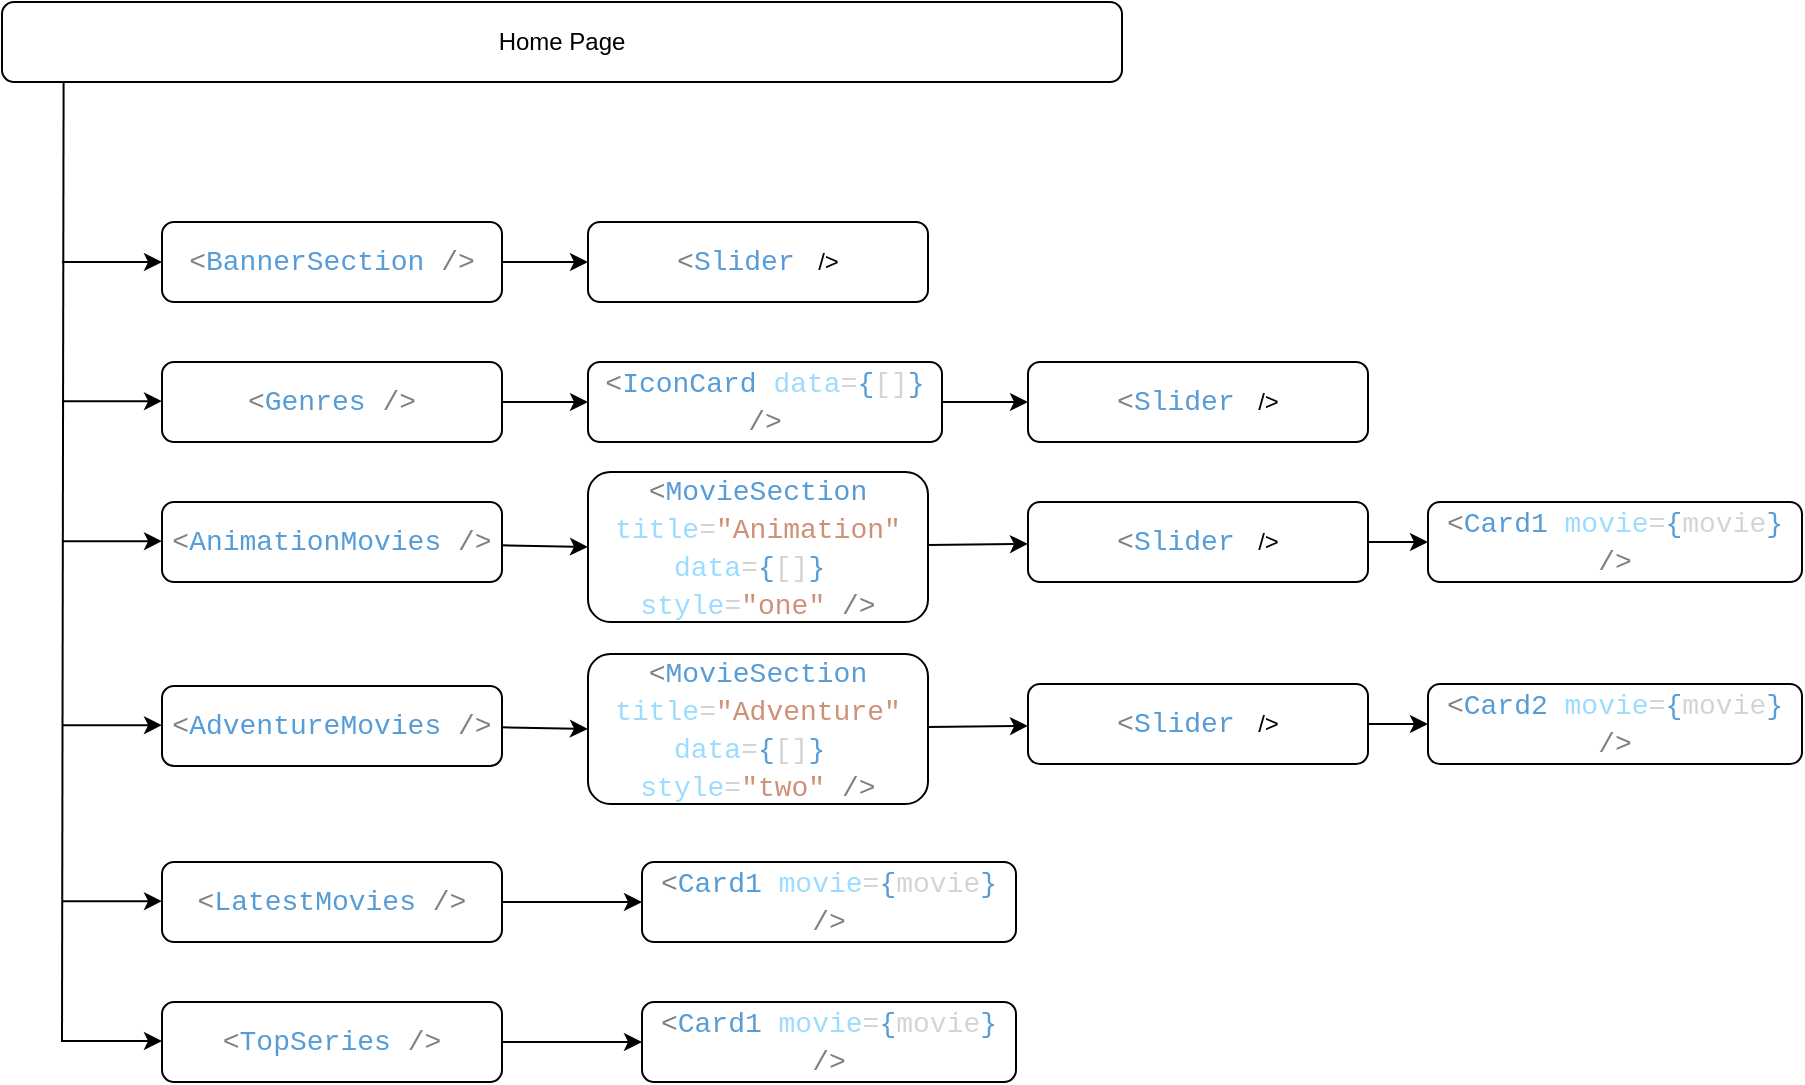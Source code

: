 <mxfile>
    <diagram id="RHcUNYKokcwNvuzIKlXN" name="Page-1">
        <mxGraphModel dx="1053" dy="811" grid="1" gridSize="10" guides="1" tooltips="1" connect="1" arrows="1" fold="1" page="1" pageScale="1" pageWidth="1100" pageHeight="850" math="0" shadow="0">
            <root>
                <mxCell id="0"/>
                <mxCell id="1" parent="0"/>
                <mxCell id="46" value="" style="group;labelBackgroundColor=none;" vertex="1" connectable="0" parent="1">
                    <mxGeometry x="160" y="130" width="900" height="540" as="geometry"/>
                </mxCell>
                <mxCell id="2" value="Home Page" style="rounded=1;whiteSpace=wrap;html=1;" vertex="1" parent="46">
                    <mxGeometry width="560" height="40" as="geometry"/>
                </mxCell>
                <mxCell id="3" value="&lt;div style=&quot;color: rgb(212, 212, 212); font-family: Consolas, &amp;quot;Courier New&amp;quot;, monospace; font-size: 14px; line-height: 19px;&quot;&gt;&lt;span style=&quot;color: #808080;&quot;&gt;&amp;lt;&lt;/span&gt;&lt;span style=&quot;color: #569cd6;&quot;&gt;BannerSection&lt;/span&gt; &lt;span style=&quot;color: #808080;&quot;&gt;/&amp;gt;&lt;/span&gt;&lt;/div&gt;" style="rounded=1;fillColor=default;strokeColor=default;fontColor=default;html=1;whiteSpace=wrap;labelBackgroundColor=none;" vertex="1" parent="46">
                    <mxGeometry x="80" y="110" width="170" height="40" as="geometry"/>
                </mxCell>
                <mxCell id="4" value="&lt;div style=&quot;color: rgb(212, 212, 212); font-family: Consolas, &amp;quot;Courier New&amp;quot;, monospace; font-size: 14px; line-height: 19px;&quot;&gt;&lt;span style=&quot;color: #808080;&quot;&gt;&amp;lt;&lt;/span&gt;&lt;span style=&quot;color: #569cd6;&quot;&gt;Genres&lt;/span&gt; &lt;span style=&quot;color: #808080;&quot;&gt;/&amp;gt;&lt;/span&gt;&lt;/div&gt;" style="rounded=1;whiteSpace=wrap;html=1;labelBackgroundColor=default;" vertex="1" parent="46">
                    <mxGeometry x="80" y="180" width="170" height="40" as="geometry"/>
                </mxCell>
                <mxCell id="5" value="&lt;div style=&quot;color: rgb(212, 212, 212); font-family: Consolas, &amp;quot;Courier New&amp;quot;, monospace; font-size: 14px; line-height: 19px;&quot;&gt;&lt;span style=&quot;color: #808080;&quot;&gt;&amp;lt;&lt;/span&gt;&lt;span style=&quot;color: #569cd6;&quot;&gt;AnimationMovies&lt;/span&gt; &lt;span style=&quot;color: #808080;&quot;&gt;/&amp;gt;&lt;/span&gt;&lt;/div&gt;" style="rounded=1;whiteSpace=wrap;html=1;labelBackgroundColor=none;" vertex="1" parent="46">
                    <mxGeometry x="80" y="250" width="170" height="40" as="geometry"/>
                </mxCell>
                <mxCell id="6" value="&lt;div style=&quot;color: rgb(212, 212, 212); font-family: Consolas, &amp;quot;Courier New&amp;quot;, monospace; font-size: 14px; line-height: 19px;&quot;&gt;&lt;span style=&quot;color: #808080;&quot;&gt;&amp;lt;&lt;/span&gt;&lt;span style=&quot;color: #569cd6;&quot;&gt;AdventureMovies&lt;/span&gt; &lt;span style=&quot;color: #808080;&quot;&gt;/&amp;gt;&lt;/span&gt;&lt;/div&gt;" style="rounded=1;whiteSpace=wrap;html=1;labelBackgroundColor=none;" vertex="1" parent="46">
                    <mxGeometry x="80" y="342" width="170" height="40" as="geometry"/>
                </mxCell>
                <mxCell id="7" value="&lt;div style=&quot;color: rgb(212, 212, 212); font-family: Consolas, &amp;quot;Courier New&amp;quot;, monospace; font-size: 14px; line-height: 19px;&quot;&gt;&lt;span style=&quot;color: #808080;&quot;&gt;&amp;lt;&lt;/span&gt;&lt;span style=&quot;color: #569cd6;&quot;&gt;LatestMovies&lt;/span&gt; &lt;span style=&quot;color: #808080;&quot;&gt;/&amp;gt;&lt;/span&gt;&lt;/div&gt;" style="rounded=1;whiteSpace=wrap;html=1;labelBackgroundColor=none;" vertex="1" parent="46">
                    <mxGeometry x="80" y="430" width="170" height="40" as="geometry"/>
                </mxCell>
                <mxCell id="14" value="" style="endArrow=none;html=1;entryX=0.055;entryY=1.006;entryDx=0;entryDy=0;entryPerimeter=0;" edge="1" parent="46" target="2">
                    <mxGeometry width="50" height="50" relative="1" as="geometry">
                        <mxPoint x="30" y="520" as="sourcePoint"/>
                        <mxPoint x="240" y="150" as="targetPoint"/>
                    </mxGeometry>
                </mxCell>
                <mxCell id="16" value="" style="endArrow=classic;html=1;" edge="1" parent="46" target="3">
                    <mxGeometry width="50" height="50" relative="1" as="geometry">
                        <mxPoint x="30" y="130" as="sourcePoint"/>
                        <mxPoint x="240" y="220" as="targetPoint"/>
                    </mxGeometry>
                </mxCell>
                <mxCell id="17" value="" style="endArrow=classic;html=1;" edge="1" parent="46">
                    <mxGeometry width="50" height="50" relative="1" as="geometry">
                        <mxPoint x="30" y="361.58" as="sourcePoint"/>
                        <mxPoint x="80" y="361.58" as="targetPoint"/>
                    </mxGeometry>
                </mxCell>
                <mxCell id="18" value="" style="endArrow=classic;html=1;" edge="1" parent="46">
                    <mxGeometry width="50" height="50" relative="1" as="geometry">
                        <mxPoint x="30" y="269.58" as="sourcePoint"/>
                        <mxPoint x="80" y="269.58" as="targetPoint"/>
                    </mxGeometry>
                </mxCell>
                <mxCell id="19" value="" style="endArrow=classic;html=1;" edge="1" parent="46">
                    <mxGeometry width="50" height="50" relative="1" as="geometry">
                        <mxPoint x="30" y="199.58" as="sourcePoint"/>
                        <mxPoint x="80" y="199.58" as="targetPoint"/>
                    </mxGeometry>
                </mxCell>
                <mxCell id="20" value="" style="endArrow=classic;html=1;" edge="1" parent="46">
                    <mxGeometry width="50" height="50" relative="1" as="geometry">
                        <mxPoint x="30" y="449.58" as="sourcePoint"/>
                        <mxPoint x="80" y="449.58" as="targetPoint"/>
                    </mxGeometry>
                </mxCell>
                <mxCell id="21" value="&lt;span style=&quot;font-family: Consolas, &amp;quot;Courier New&amp;quot;, monospace; font-size: 14px; color: rgb(128, 128, 128);&quot;&gt;&amp;lt;&lt;/span&gt;&lt;span style=&quot;font-family: Consolas, &amp;quot;Courier New&amp;quot;, monospace; font-size: 14px; color: rgb(86, 156, 214);&quot;&gt;Slider&amp;nbsp;&lt;/span&gt;&amp;nbsp;/&amp;gt;" style="rounded=1;fillColor=default;strokeColor=default;fontColor=default;html=1;whiteSpace=wrap;" vertex="1" parent="46">
                    <mxGeometry x="293" y="110" width="170" height="40" as="geometry"/>
                </mxCell>
                <mxCell id="22" style="edgeStyle=none;html=1;entryX=0;entryY=0.5;entryDx=0;entryDy=0;fontColor=default;" edge="1" parent="46" source="3" target="21">
                    <mxGeometry relative="1" as="geometry"/>
                </mxCell>
                <mxCell id="23" value="&lt;div style=&quot;color: rgb(212, 212, 212); font-family: Consolas, &amp;quot;Courier New&amp;quot;, monospace; font-size: 14px; line-height: 19px;&quot;&gt;&lt;span style=&quot;color: #808080;&quot;&gt;&amp;lt;&lt;/span&gt;&lt;span style=&quot;color: #569cd6;&quot;&gt;IconCard&lt;/span&gt; &lt;span style=&quot;color: #9cdcfe;&quot;&gt;data&lt;/span&gt;=&lt;span style=&quot;color: #569cd6;&quot;&gt;{&lt;/span&gt;[]&lt;span style=&quot;color: #569cd6;&quot;&gt;}&lt;/span&gt; &lt;span style=&quot;color: #808080;&quot;&gt;/&amp;gt;&lt;/span&gt;&lt;/div&gt;" style="rounded=1;whiteSpace=wrap;html=1;labelBackgroundColor=none;" vertex="1" parent="46">
                    <mxGeometry x="293" y="180" width="177" height="40" as="geometry"/>
                </mxCell>
                <mxCell id="24" style="edgeStyle=none;html=1;fontColor=default;" edge="1" parent="46" source="4" target="23">
                    <mxGeometry relative="1" as="geometry"/>
                </mxCell>
                <mxCell id="25" value="&lt;span style=&quot;font-family: Consolas, &amp;quot;Courier New&amp;quot;, monospace; font-size: 14px; color: rgb(128, 128, 128);&quot;&gt;&amp;lt;&lt;/span&gt;&lt;span style=&quot;font-family: Consolas, &amp;quot;Courier New&amp;quot;, monospace; font-size: 14px; color: rgb(86, 156, 214);&quot;&gt;Slider&amp;nbsp;&lt;/span&gt;&amp;nbsp;/&amp;gt;" style="rounded=1;fillColor=default;strokeColor=default;fontColor=default;html=1;whiteSpace=wrap;" vertex="1" parent="46">
                    <mxGeometry x="513" y="180" width="170" height="40" as="geometry"/>
                </mxCell>
                <mxCell id="26" style="edgeStyle=none;html=1;entryX=0;entryY=0.5;entryDx=0;entryDy=0;fontColor=default;" edge="1" parent="46" source="23" target="25">
                    <mxGeometry relative="1" as="geometry"/>
                </mxCell>
                <mxCell id="27" value="&lt;div style=&quot;font-family: Consolas, &amp;quot;Courier New&amp;quot;, monospace; font-size: 14px; line-height: 19px;&quot;&gt;&lt;div style=&quot;color: rgb(212, 212, 212);&quot;&gt;&lt;span style=&quot;color: #808080;&quot;&gt;&amp;lt;&lt;/span&gt;&lt;span style=&quot;color: #569cd6;&quot;&gt;MovieSection&lt;/span&gt;&lt;/div&gt;&lt;div style=&quot;color: rgb(212, 212, 212);&quot;&gt;&lt;span style=&quot;color: rgb(156, 220, 254);&quot;&gt;title&lt;/span&gt;=&lt;span style=&quot;color: rgb(206, 145, 120);&quot;&gt;&quot;Animation&quot;&lt;/span&gt;&lt;/div&gt;&lt;div style=&quot;color: rgb(212, 212, 212);&quot;&gt;&lt;span style=&quot;color: rgb(156, 220, 254);&quot;&gt;data&lt;/span&gt;&lt;font color=&quot;#d4d4d4&quot;&gt;=&lt;/font&gt;&lt;span style=&quot;color: rgb(86, 156, 214);&quot;&gt;{&lt;/span&gt;&lt;font color=&quot;#d4d4d4&quot;&gt;[]&lt;/font&gt;&lt;span style=&quot;color: rgb(86, 156, 214);&quot;&gt;}&amp;nbsp;&lt;/span&gt;&lt;/div&gt;&lt;div style=&quot;color: rgb(212, 212, 212);&quot;&gt;&lt;span style=&quot;color: rgb(156, 220, 254);&quot;&gt;style&lt;/span&gt;=&lt;span style=&quot;color: rgb(206, 145, 120);&quot;&gt;&quot;one&quot;&amp;nbsp;&lt;/span&gt;&lt;span style=&quot;color: rgb(128, 128, 128);&quot;&gt;/&amp;gt;&lt;/span&gt;&lt;/div&gt;&lt;/div&gt;" style="rounded=1;whiteSpace=wrap;html=1;labelBackgroundColor=none;" vertex="1" parent="46">
                    <mxGeometry x="293" y="235" width="170" height="75" as="geometry"/>
                </mxCell>
                <mxCell id="28" style="edgeStyle=none;html=1;entryX=0;entryY=0.5;entryDx=0;entryDy=0;fontColor=default;" edge="1" parent="46" source="5" target="27">
                    <mxGeometry relative="1" as="geometry"/>
                </mxCell>
                <mxCell id="29" value="&lt;span style=&quot;font-family: Consolas, &amp;quot;Courier New&amp;quot;, monospace; font-size: 14px; color: rgb(128, 128, 128);&quot;&gt;&amp;lt;&lt;/span&gt;&lt;span style=&quot;font-family: Consolas, &amp;quot;Courier New&amp;quot;, monospace; font-size: 14px; color: rgb(86, 156, 214);&quot;&gt;Slider&amp;nbsp;&lt;/span&gt;&amp;nbsp;/&amp;gt;" style="rounded=1;fillColor=default;strokeColor=default;fontColor=default;html=1;whiteSpace=wrap;" vertex="1" parent="46">
                    <mxGeometry x="513" y="250" width="170" height="40" as="geometry"/>
                </mxCell>
                <mxCell id="30" style="edgeStyle=none;html=1;fontColor=default;" edge="1" parent="46" source="27" target="29">
                    <mxGeometry relative="1" as="geometry"/>
                </mxCell>
                <mxCell id="31" value="&lt;div style=&quot;color: rgb(212, 212, 212); font-family: Consolas, &amp;quot;Courier New&amp;quot;, monospace; font-size: 14px; line-height: 19px;&quot;&gt;&lt;span style=&quot;color: #808080;&quot;&gt;&amp;lt;&lt;/span&gt;&lt;span style=&quot;color: #569cd6;&quot;&gt;Card1&lt;/span&gt; &lt;span style=&quot;color: #9cdcfe;&quot;&gt;movie&lt;/span&gt;=&lt;span style=&quot;color: #569cd6;&quot;&gt;{&lt;/span&gt;movie&lt;span style=&quot;color: #569cd6;&quot;&gt;}&lt;/span&gt; &lt;span style=&quot;color: #808080;&quot;&gt;/&amp;gt;&lt;/span&gt;&lt;/div&gt;" style="rounded=1;fillColor=default;strokeColor=default;fontColor=default;html=1;whiteSpace=wrap;labelBackgroundColor=none;" vertex="1" parent="46">
                    <mxGeometry x="713" y="250" width="187" height="40" as="geometry"/>
                </mxCell>
                <mxCell id="32" style="edgeStyle=none;html=1;entryX=0;entryY=0.5;entryDx=0;entryDy=0;fontColor=default;" edge="1" parent="46" source="29" target="31">
                    <mxGeometry relative="1" as="geometry"/>
                </mxCell>
                <mxCell id="33" value="&lt;div style=&quot;color: rgb(212, 212, 212); font-family: Consolas, &amp;quot;Courier New&amp;quot;, monospace; font-size: 14px; line-height: 19px;&quot;&gt;&lt;div style=&quot;line-height: 19px;&quot;&gt;&lt;span style=&quot;color: #808080;&quot;&gt;&amp;lt;&lt;/span&gt;&lt;span style=&quot;color: #569cd6;&quot;&gt;TopSeries&lt;/span&gt; &lt;span style=&quot;color: #808080;&quot;&gt;/&amp;gt;&lt;/span&gt;&lt;/div&gt;&lt;/div&gt;" style="rounded=1;whiteSpace=wrap;html=1;labelBackgroundColor=none;" vertex="1" parent="46">
                    <mxGeometry x="80" y="500" width="170" height="40" as="geometry"/>
                </mxCell>
                <mxCell id="34" value="" style="endArrow=classic;html=1;" edge="1" parent="46">
                    <mxGeometry width="50" height="50" relative="1" as="geometry">
                        <mxPoint x="30" y="519.5" as="sourcePoint"/>
                        <mxPoint x="80" y="519.5" as="targetPoint"/>
                    </mxGeometry>
                </mxCell>
                <mxCell id="36" value="&lt;div style=&quot;font-family: Consolas, &amp;quot;Courier New&amp;quot;, monospace; font-size: 14px; line-height: 19px;&quot;&gt;&lt;div style=&quot;color: rgb(212, 212, 212);&quot;&gt;&lt;span style=&quot;color: #808080;&quot;&gt;&amp;lt;&lt;/span&gt;&lt;span style=&quot;color: #569cd6;&quot;&gt;MovieSection&lt;/span&gt;&lt;/div&gt;&lt;div style=&quot;color: rgb(212, 212, 212);&quot;&gt;&lt;span style=&quot;color: rgb(156, 220, 254);&quot;&gt;title&lt;/span&gt;=&lt;span style=&quot;color: rgb(206, 145, 120);&quot;&gt;&quot;&lt;/span&gt;&lt;span style=&quot;color: rgb(206, 145, 120);&quot;&gt;Adventure&lt;/span&gt;&lt;span style=&quot;color: rgb(206, 145, 120);&quot;&gt;&quot;&lt;/span&gt;&lt;br&gt;&lt;/div&gt;&lt;div style=&quot;color: rgb(212, 212, 212);&quot;&gt;&lt;span style=&quot;color: rgb(156, 220, 254);&quot;&gt;data&lt;/span&gt;&lt;font color=&quot;#d4d4d4&quot;&gt;=&lt;/font&gt;&lt;span style=&quot;color: rgb(86, 156, 214);&quot;&gt;{&lt;/span&gt;&lt;font color=&quot;#d4d4d4&quot;&gt;[]&lt;/font&gt;&lt;span style=&quot;color: rgb(86, 156, 214);&quot;&gt;}&amp;nbsp;&lt;/span&gt;&lt;/div&gt;&lt;div style=&quot;color: rgb(212, 212, 212);&quot;&gt;&lt;span style=&quot;color: rgb(156, 220, 254);&quot;&gt;style&lt;/span&gt;=&lt;span style=&quot;color: rgb(206, 145, 120);&quot;&gt;&quot;two&quot;&amp;nbsp;&lt;/span&gt;&lt;span style=&quot;color: rgb(128, 128, 128);&quot;&gt;/&amp;gt;&lt;/span&gt;&lt;/div&gt;&lt;/div&gt;" style="rounded=1;whiteSpace=wrap;html=1;labelBackgroundColor=none;" vertex="1" parent="46">
                    <mxGeometry x="293" y="326" width="170" height="75" as="geometry"/>
                </mxCell>
                <mxCell id="38" value="&lt;span style=&quot;font-family: Consolas, &amp;quot;Courier New&amp;quot;, monospace; font-size: 14px; color: rgb(128, 128, 128);&quot;&gt;&amp;lt;&lt;/span&gt;&lt;span style=&quot;font-family: Consolas, &amp;quot;Courier New&amp;quot;, monospace; font-size: 14px; color: rgb(86, 156, 214);&quot;&gt;Slider&amp;nbsp;&lt;/span&gt;&amp;nbsp;/&amp;gt;" style="rounded=1;fillColor=default;strokeColor=default;fontColor=default;html=1;whiteSpace=wrap;" vertex="1" parent="46">
                    <mxGeometry x="513" y="341" width="170" height="40" as="geometry"/>
                </mxCell>
                <mxCell id="35" style="edgeStyle=none;html=1;fontColor=default;" edge="1" source="36" target="38" parent="46">
                    <mxGeometry relative="1" as="geometry"/>
                </mxCell>
                <mxCell id="39" value="&lt;div style=&quot;color: rgb(212, 212, 212); font-family: Consolas, &amp;quot;Courier New&amp;quot;, monospace; font-size: 14px; line-height: 19px;&quot;&gt;&lt;span style=&quot;color: #808080;&quot;&gt;&amp;lt;&lt;/span&gt;&lt;span style=&quot;color: #569cd6;&quot;&gt;Card2&lt;/span&gt;&amp;nbsp;&lt;span style=&quot;color: #9cdcfe;&quot;&gt;movie&lt;/span&gt;=&lt;span style=&quot;color: #569cd6;&quot;&gt;{&lt;/span&gt;movie&lt;span style=&quot;color: #569cd6;&quot;&gt;}&lt;/span&gt; &lt;span style=&quot;color: #808080;&quot;&gt;/&amp;gt;&lt;/span&gt;&lt;/div&gt;" style="rounded=1;fillColor=default;strokeColor=default;fontColor=default;html=1;whiteSpace=wrap;labelBackgroundColor=none;" vertex="1" parent="46">
                    <mxGeometry x="713" y="341" width="187" height="40" as="geometry"/>
                </mxCell>
                <mxCell id="37" style="edgeStyle=none;html=1;entryX=0;entryY=0.5;entryDx=0;entryDy=0;fontColor=default;" edge="1" source="38" target="39" parent="46">
                    <mxGeometry relative="1" as="geometry"/>
                </mxCell>
                <mxCell id="40" style="edgeStyle=none;html=1;entryX=0;entryY=0.5;entryDx=0;entryDy=0;fontColor=default;" edge="1" target="36" parent="46">
                    <mxGeometry relative="1" as="geometry">
                        <mxPoint x="250.0" y="362.66" as="sourcePoint"/>
                    </mxGeometry>
                </mxCell>
                <mxCell id="42" value="&lt;div style=&quot;color: rgb(212, 212, 212); font-family: Consolas, &amp;quot;Courier New&amp;quot;, monospace; font-size: 14px; line-height: 19px;&quot;&gt;&lt;span style=&quot;color: #808080;&quot;&gt;&amp;lt;&lt;/span&gt;&lt;span style=&quot;color: #569cd6;&quot;&gt;Card1&lt;/span&gt; &lt;span style=&quot;color: #9cdcfe;&quot;&gt;movie&lt;/span&gt;=&lt;span style=&quot;color: #569cd6;&quot;&gt;{&lt;/span&gt;movie&lt;span style=&quot;color: #569cd6;&quot;&gt;}&lt;/span&gt; &lt;span style=&quot;color: #808080;&quot;&gt;/&amp;gt;&lt;/span&gt;&lt;/div&gt;" style="rounded=1;fillColor=default;strokeColor=default;fontColor=default;html=1;whiteSpace=wrap;labelBackgroundColor=none;" vertex="1" parent="46">
                    <mxGeometry x="320" y="430" width="187" height="40" as="geometry"/>
                </mxCell>
                <mxCell id="43" style="edgeStyle=none;html=1;fontColor=none;" edge="1" parent="46" source="7" target="42">
                    <mxGeometry relative="1" as="geometry"/>
                </mxCell>
                <mxCell id="44" value="&lt;div style=&quot;color: rgb(212, 212, 212); font-family: Consolas, &amp;quot;Courier New&amp;quot;, monospace; font-size: 14px; line-height: 19px;&quot;&gt;&lt;span style=&quot;color: #808080;&quot;&gt;&amp;lt;&lt;/span&gt;&lt;span style=&quot;color: #569cd6;&quot;&gt;Card1&lt;/span&gt; &lt;span style=&quot;color: #9cdcfe;&quot;&gt;movie&lt;/span&gt;=&lt;span style=&quot;color: #569cd6;&quot;&gt;{&lt;/span&gt;movie&lt;span style=&quot;color: #569cd6;&quot;&gt;}&lt;/span&gt; &lt;span style=&quot;color: #808080;&quot;&gt;/&amp;gt;&lt;/span&gt;&lt;/div&gt;" style="rounded=1;fillColor=default;strokeColor=default;fontColor=default;html=1;whiteSpace=wrap;labelBackgroundColor=none;" vertex="1" parent="46">
                    <mxGeometry x="320" y="500" width="187" height="40" as="geometry"/>
                </mxCell>
                <mxCell id="45" style="edgeStyle=none;html=1;fontColor=none;" edge="1" parent="46" source="33" target="44">
                    <mxGeometry relative="1" as="geometry"/>
                </mxCell>
            </root>
        </mxGraphModel>
    </diagram>
</mxfile>